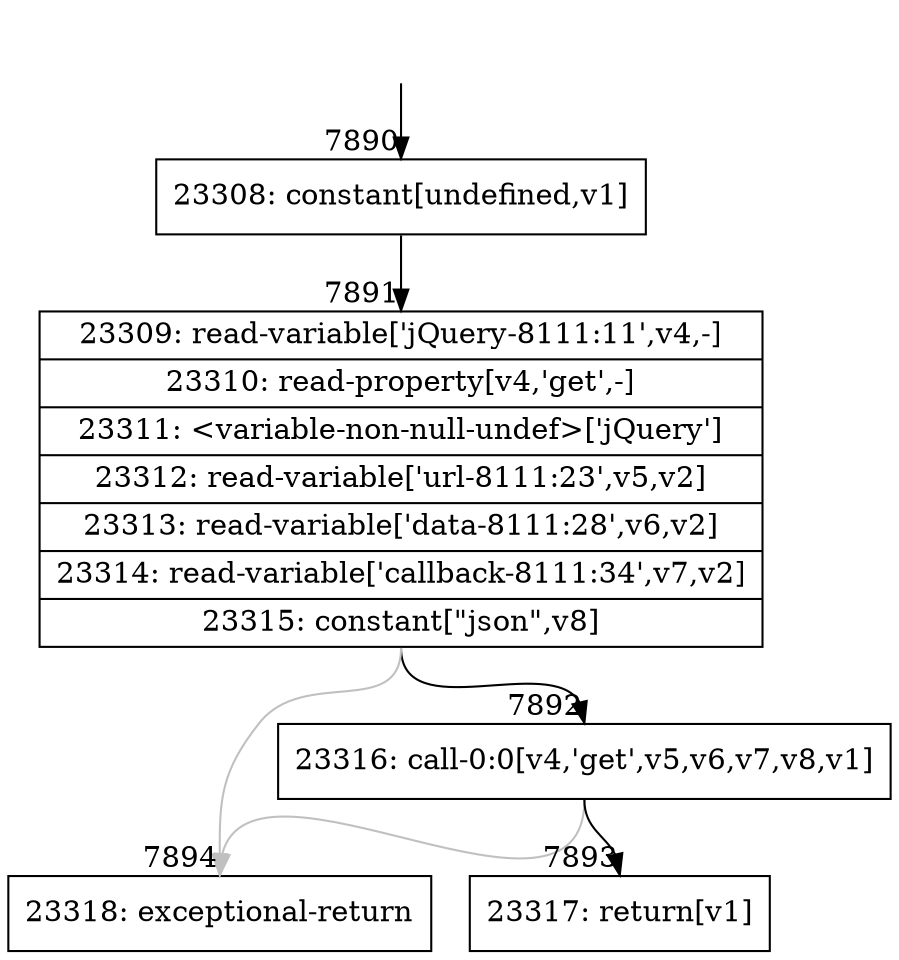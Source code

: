 digraph {
rankdir="TD"
BB_entry491[shape=none,label=""];
BB_entry491 -> BB7890 [tailport=s, headport=n, headlabel="    7890"]
BB7890 [shape=record label="{23308: constant[undefined,v1]}" ] 
BB7890 -> BB7891 [tailport=s, headport=n, headlabel="      7891"]
BB7891 [shape=record label="{23309: read-variable['jQuery-8111:11',v4,-]|23310: read-property[v4,'get',-]|23311: \<variable-non-null-undef\>['jQuery']|23312: read-variable['url-8111:23',v5,v2]|23313: read-variable['data-8111:28',v6,v2]|23314: read-variable['callback-8111:34',v7,v2]|23315: constant[\"json\",v8]}" ] 
BB7891 -> BB7892 [tailport=s, headport=n, headlabel="      7892"]
BB7891 -> BB7894 [tailport=s, headport=n, color=gray, headlabel="      7894"]
BB7892 [shape=record label="{23316: call-0:0[v4,'get',v5,v6,v7,v8,v1]}" ] 
BB7892 -> BB7893 [tailport=s, headport=n, headlabel="      7893"]
BB7892 -> BB7894 [tailport=s, headport=n, color=gray]
BB7893 [shape=record label="{23317: return[v1]}" ] 
BB7894 [shape=record label="{23318: exceptional-return}" ] 
}
